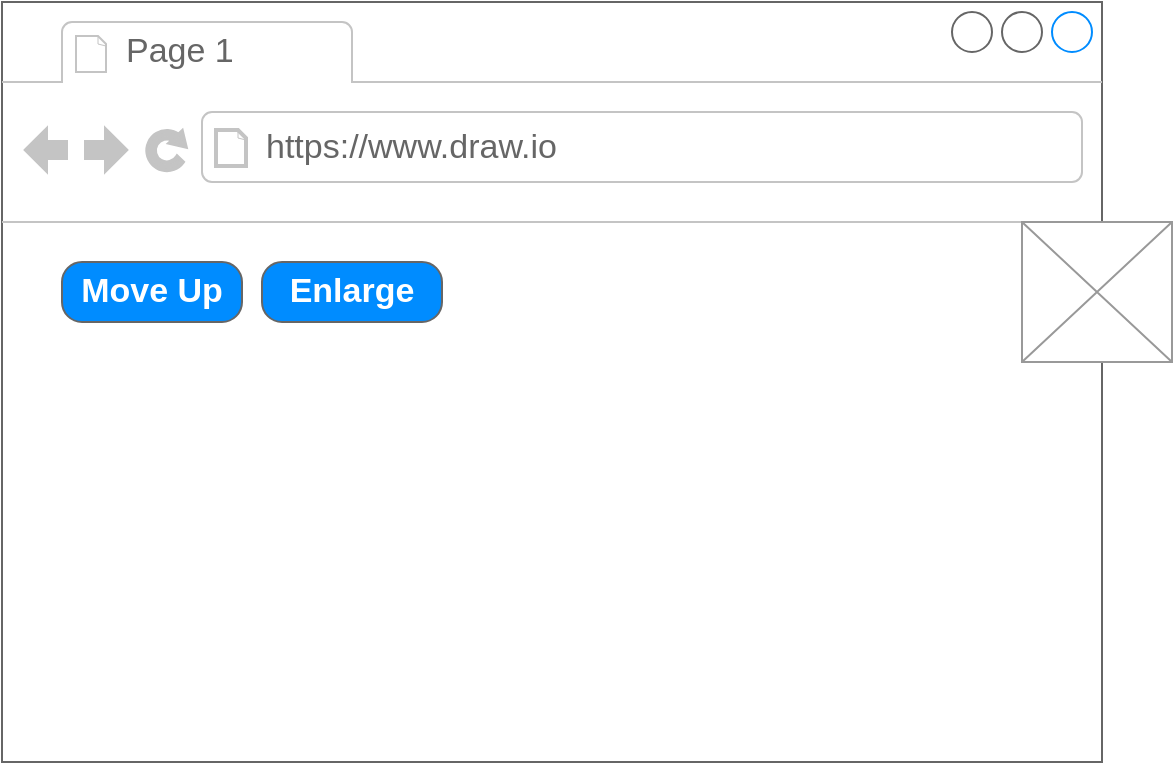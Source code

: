 <mxfile version="14.4.2" type="github">
  <diagram id="mwLD5ciZZZjxxk7bRqUg" name="Page-1">
    <mxGraphModel dx="946" dy="621" grid="1" gridSize="10" guides="1" tooltips="1" connect="1" arrows="1" fold="1" page="1" pageScale="1" pageWidth="850" pageHeight="1100" math="0" shadow="0">
      <root>
        <mxCell id="0" />
        <mxCell id="1" parent="0" />
        <mxCell id="PiMKXEWc43I1FINheIVb-1" value="" style="strokeWidth=1;shadow=0;dashed=0;align=center;html=1;shape=mxgraph.mockup.containers.browserWindow;rSize=0;strokeColor=#666666;strokeColor2=#008cff;strokeColor3=#c4c4c4;mainText=,;recursiveResize=0;" parent="1" vertex="1">
          <mxGeometry x="120" y="40" width="550" height="380" as="geometry" />
        </mxCell>
        <mxCell id="PiMKXEWc43I1FINheIVb-2" value="Page 1" style="strokeWidth=1;shadow=0;dashed=0;align=center;html=1;shape=mxgraph.mockup.containers.anchor;fontSize=17;fontColor=#666666;align=left;" parent="PiMKXEWc43I1FINheIVb-1" vertex="1">
          <mxGeometry x="60" y="12" width="110" height="26" as="geometry" />
        </mxCell>
        <mxCell id="PiMKXEWc43I1FINheIVb-3" value="https://www.draw.io" style="strokeWidth=1;shadow=0;dashed=0;align=center;html=1;shape=mxgraph.mockup.containers.anchor;rSize=0;fontSize=17;fontColor=#666666;align=left;" parent="PiMKXEWc43I1FINheIVb-1" vertex="1">
          <mxGeometry x="130" y="60" width="250" height="26" as="geometry" />
        </mxCell>
        <mxCell id="PiMKXEWc43I1FINheIVb-4" value="Move Up" style="strokeWidth=1;shadow=0;dashed=0;align=center;html=1;shape=mxgraph.mockup.buttons.button;strokeColor=#666666;fontColor=#ffffff;mainText=;buttonStyle=round;fontSize=17;fontStyle=1;fillColor=#008cff;whiteSpace=wrap;" parent="PiMKXEWc43I1FINheIVb-1" vertex="1">
          <mxGeometry x="30" y="130" width="90" height="30" as="geometry" />
        </mxCell>
        <mxCell id="PiMKXEWc43I1FINheIVb-5" value="" style="verticalLabelPosition=bottom;shadow=0;dashed=0;align=center;html=1;verticalAlign=top;strokeWidth=1;shape=mxgraph.mockup.graphics.simpleIcon;strokeColor=#999999;" parent="PiMKXEWc43I1FINheIVb-1" vertex="1">
          <mxGeometry x="510" y="110" width="75" height="70" as="geometry" />
        </mxCell>
        <mxCell id="hu4XTtA3TWhkTHcbwGXJ-6" value="Enlarge" style="strokeWidth=1;shadow=0;dashed=0;align=center;html=1;shape=mxgraph.mockup.buttons.button;strokeColor=#666666;fontColor=#ffffff;mainText=;buttonStyle=round;fontSize=17;fontStyle=1;fillColor=#008cff;whiteSpace=wrap;" parent="PiMKXEWc43I1FINheIVb-1" vertex="1">
          <mxGeometry x="130" y="130" width="90" height="30" as="geometry" />
        </mxCell>
      </root>
    </mxGraphModel>
  </diagram>
</mxfile>
